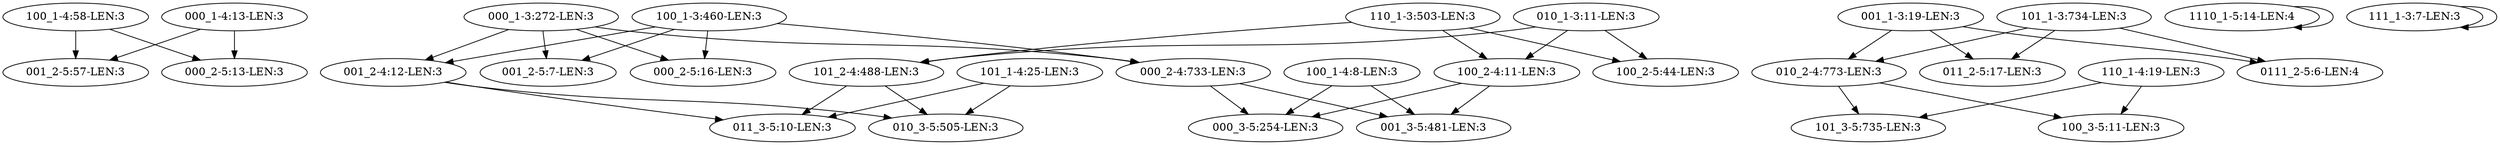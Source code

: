 digraph G {
    "100_1-4:58-LEN:3" -> "001_2-5:57-LEN:3";
    "100_1-4:58-LEN:3" -> "000_2-5:13-LEN:3";
    "001_2-4:12-LEN:3" -> "011_3-5:10-LEN:3";
    "001_2-4:12-LEN:3" -> "010_3-5:505-LEN:3";
    "100_2-4:11-LEN:3" -> "000_3-5:254-LEN:3";
    "100_2-4:11-LEN:3" -> "001_3-5:481-LEN:3";
    "001_1-3:19-LEN:3" -> "011_2-5:17-LEN:3";
    "001_1-3:19-LEN:3" -> "0111_2-5:6-LEN:4";
    "001_1-3:19-LEN:3" -> "010_2-4:773-LEN:3";
    "000_1-4:13-LEN:3" -> "001_2-5:57-LEN:3";
    "000_1-4:13-LEN:3" -> "000_2-5:13-LEN:3";
    "110_1-4:19-LEN:3" -> "101_3-5:735-LEN:3";
    "110_1-4:19-LEN:3" -> "100_3-5:11-LEN:3";
    "000_2-4:733-LEN:3" -> "000_3-5:254-LEN:3";
    "000_2-4:733-LEN:3" -> "001_3-5:481-LEN:3";
    "110_1-3:503-LEN:3" -> "100_2-4:11-LEN:3";
    "110_1-3:503-LEN:3" -> "100_2-5:44-LEN:3";
    "110_1-3:503-LEN:3" -> "101_2-4:488-LEN:3";
    "101_1-3:734-LEN:3" -> "011_2-5:17-LEN:3";
    "101_1-3:734-LEN:3" -> "0111_2-5:6-LEN:4";
    "101_1-3:734-LEN:3" -> "010_2-4:773-LEN:3";
    "000_1-3:272-LEN:3" -> "001_2-4:12-LEN:3";
    "000_1-3:272-LEN:3" -> "001_2-5:7-LEN:3";
    "000_1-3:272-LEN:3" -> "000_2-4:733-LEN:3";
    "000_1-3:272-LEN:3" -> "000_2-5:16-LEN:3";
    "101_1-4:25-LEN:3" -> "011_3-5:10-LEN:3";
    "101_1-4:25-LEN:3" -> "010_3-5:505-LEN:3";
    "1110_1-5:14-LEN:4" -> "1110_1-5:14-LEN:4";
    "010_2-4:773-LEN:3" -> "101_3-5:735-LEN:3";
    "010_2-4:773-LEN:3" -> "100_3-5:11-LEN:3";
    "101_2-4:488-LEN:3" -> "011_3-5:10-LEN:3";
    "101_2-4:488-LEN:3" -> "010_3-5:505-LEN:3";
    "111_1-3:7-LEN:3" -> "111_1-3:7-LEN:3";
    "100_1-3:460-LEN:3" -> "001_2-4:12-LEN:3";
    "100_1-3:460-LEN:3" -> "001_2-5:7-LEN:3";
    "100_1-3:460-LEN:3" -> "000_2-4:733-LEN:3";
    "100_1-3:460-LEN:3" -> "000_2-5:16-LEN:3";
    "010_1-3:11-LEN:3" -> "100_2-4:11-LEN:3";
    "010_1-3:11-LEN:3" -> "100_2-5:44-LEN:3";
    "010_1-3:11-LEN:3" -> "101_2-4:488-LEN:3";
    "100_1-4:8-LEN:3" -> "000_3-5:254-LEN:3";
    "100_1-4:8-LEN:3" -> "001_3-5:481-LEN:3";
}
